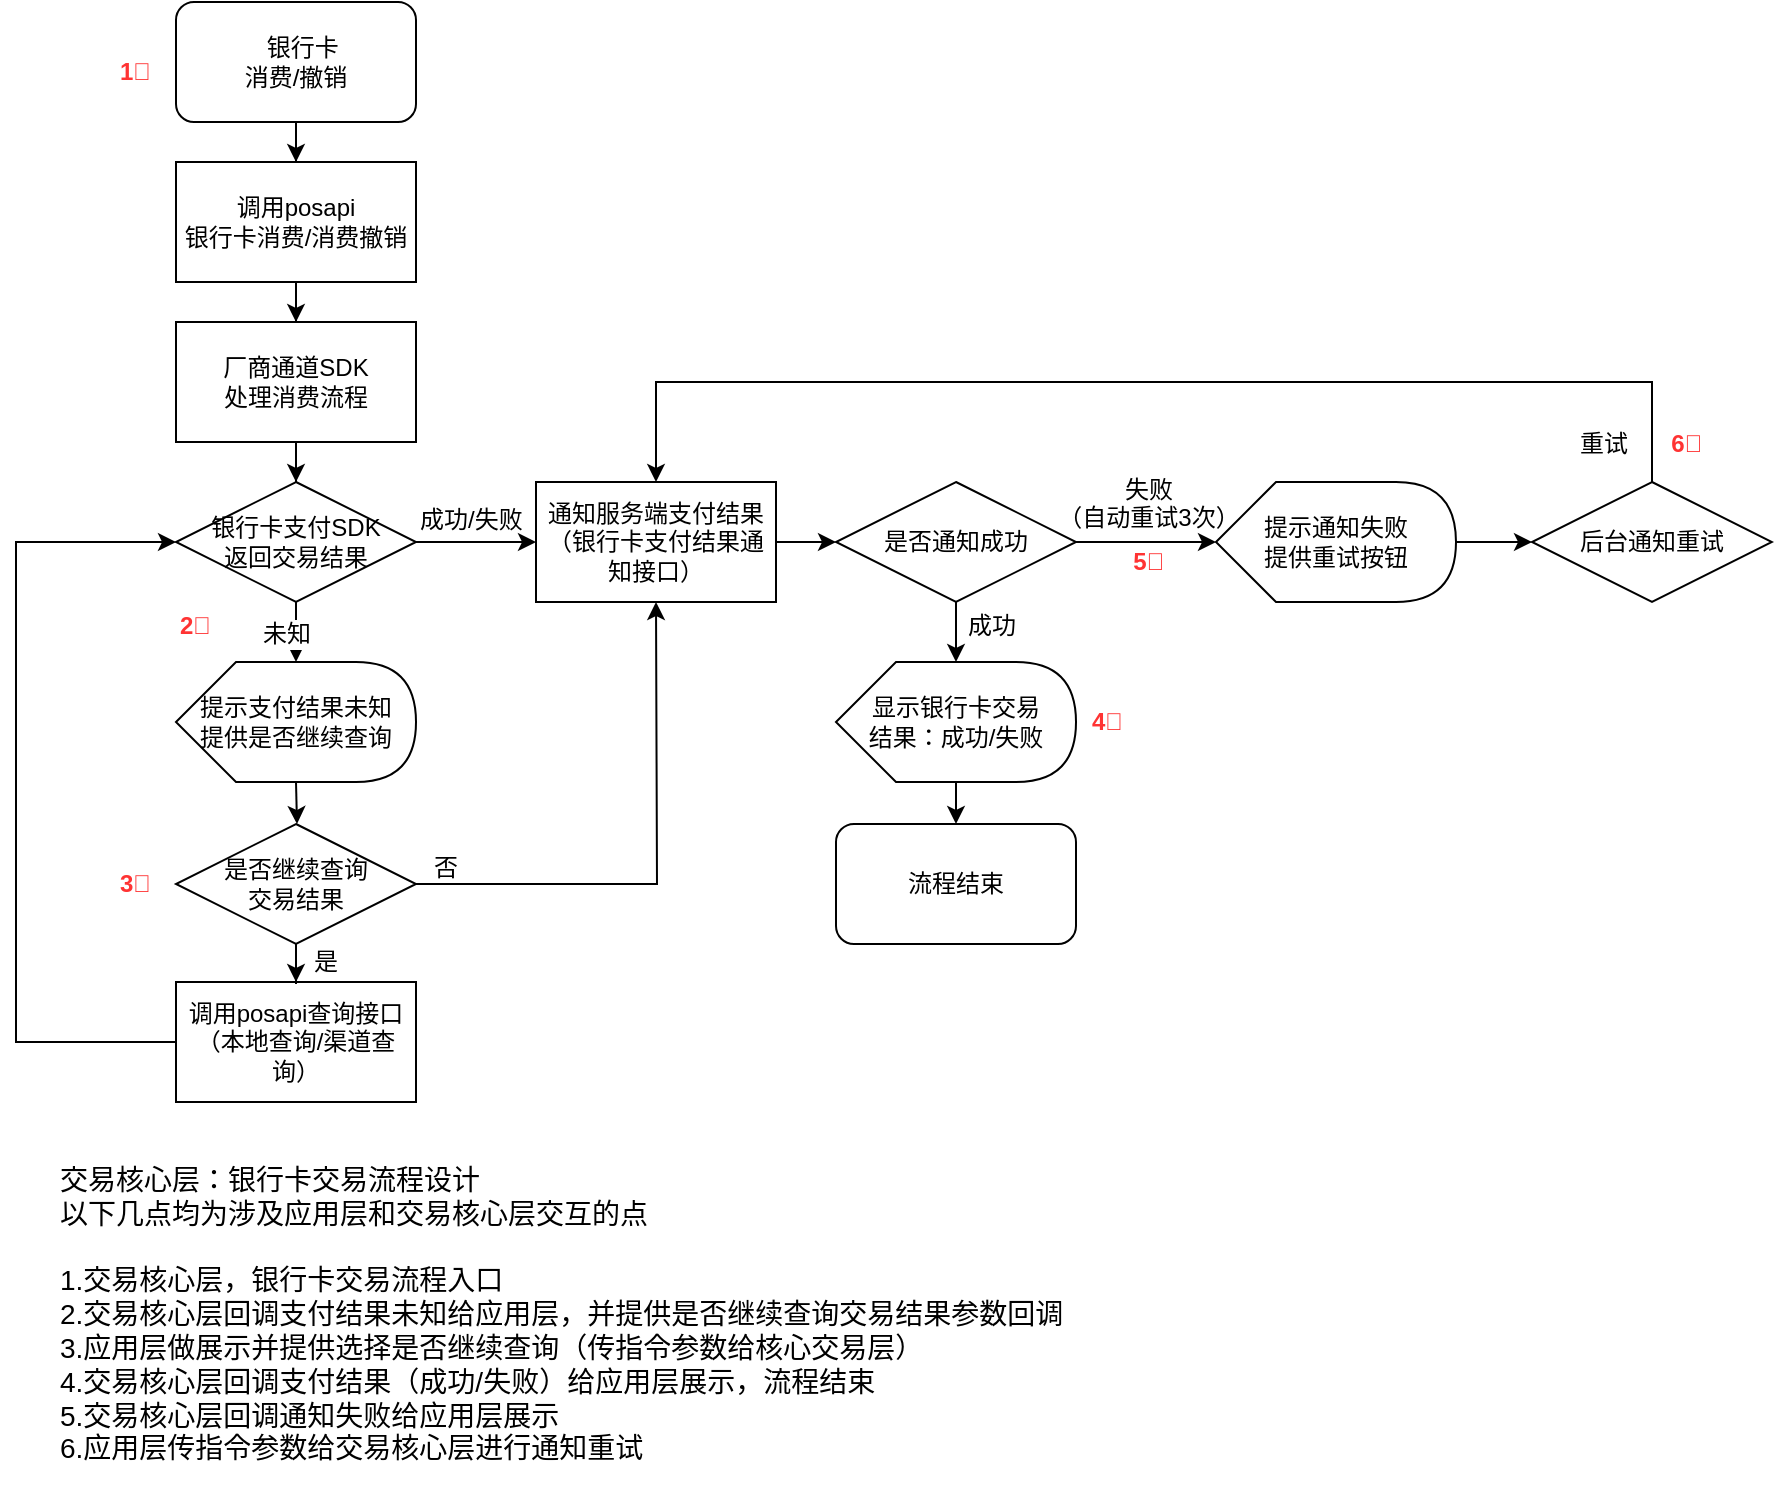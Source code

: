 <mxfile version="10.6.7" type="github"><diagram id="gk5xQnW-1J6No-NUtCR5" name="Page-1"><mxGraphModel dx="918" dy="616" grid="1" gridSize="10" guides="1" tooltips="1" connect="1" arrows="1" fold="1" page="1" pageScale="1" pageWidth="2000" pageHeight="2000" math="0" shadow="0"><root><mxCell id="0"/><mxCell id="1" parent="0"/><mxCell id="0fi4zeb0KrCC9K2vlMiQ-4" value="" style="edgeStyle=orthogonalEdgeStyle;rounded=0;orthogonalLoop=1;jettySize=auto;html=1;" edge="1" parent="1" source="0fi4zeb0KrCC9K2vlMiQ-2" target="0fi4zeb0KrCC9K2vlMiQ-3"><mxGeometry relative="1" as="geometry"/></mxCell><mxCell id="0fi4zeb0KrCC9K2vlMiQ-2" value="&amp;nbsp; 银行卡&lt;br&gt;消费/撤销&lt;br&gt;" style="rounded=1;whiteSpace=wrap;html=1;" vertex="1" parent="1"><mxGeometry x="200" y="40" width="120" height="60" as="geometry"/></mxCell><mxCell id="0fi4zeb0KrCC9K2vlMiQ-7" value="" style="edgeStyle=orthogonalEdgeStyle;rounded=0;orthogonalLoop=1;jettySize=auto;html=1;" edge="1" parent="1" source="0fi4zeb0KrCC9K2vlMiQ-3" target="0fi4zeb0KrCC9K2vlMiQ-6"><mxGeometry relative="1" as="geometry"/></mxCell><mxCell id="0fi4zeb0KrCC9K2vlMiQ-3" value="调用posapi&lt;br&gt;银行卡消费/消费撤销&lt;br&gt;" style="rounded=0;whiteSpace=wrap;html=1;" vertex="1" parent="1"><mxGeometry x="200" y="120" width="120" height="60" as="geometry"/></mxCell><mxCell id="0fi4zeb0KrCC9K2vlMiQ-10" value="" style="edgeStyle=orthogonalEdgeStyle;rounded=0;orthogonalLoop=1;jettySize=auto;html=1;" edge="1" parent="1" source="0fi4zeb0KrCC9K2vlMiQ-6" target="0fi4zeb0KrCC9K2vlMiQ-9"><mxGeometry relative="1" as="geometry"/></mxCell><mxCell id="0fi4zeb0KrCC9K2vlMiQ-6" value="厂商通道SDK&lt;br&gt;处理消费流程" style="rounded=0;whiteSpace=wrap;html=1;" vertex="1" parent="1"><mxGeometry x="200" y="200" width="120" height="60" as="geometry"/></mxCell><mxCell id="0fi4zeb0KrCC9K2vlMiQ-38" value="" style="edgeStyle=orthogonalEdgeStyle;rounded=0;orthogonalLoop=1;jettySize=auto;html=1;" edge="1" parent="1" source="0fi4zeb0KrCC9K2vlMiQ-9"><mxGeometry relative="1" as="geometry"><mxPoint x="260" y="370" as="targetPoint"/></mxGeometry></mxCell><mxCell id="0fi4zeb0KrCC9K2vlMiQ-39" value="未知" style="text;html=1;resizable=0;points=[];align=center;verticalAlign=middle;labelBackgroundColor=#ffffff;" vertex="1" connectable="0" parent="0fi4zeb0KrCC9K2vlMiQ-38"><mxGeometry x="0.07" y="5" relative="1" as="geometry"><mxPoint x="-10" y="-1" as="offset"/></mxGeometry></mxCell><mxCell id="0fi4zeb0KrCC9K2vlMiQ-58" value="" style="edgeStyle=orthogonalEdgeStyle;rounded=0;orthogonalLoop=1;jettySize=auto;html=1;" edge="1" parent="1" source="0fi4zeb0KrCC9K2vlMiQ-9"><mxGeometry relative="1" as="geometry"><mxPoint x="380" y="310" as="targetPoint"/></mxGeometry></mxCell><mxCell id="0fi4zeb0KrCC9K2vlMiQ-9" value="银行卡支付SDK&lt;br&gt;返回交易结果&lt;br&gt;" style="rhombus;whiteSpace=wrap;html=1;" vertex="1" parent="1"><mxGeometry x="200" y="280" width="120" height="60" as="geometry"/></mxCell><mxCell id="0fi4zeb0KrCC9K2vlMiQ-20" value="调用posapi查询接口&lt;br&gt;（本地查询/渠道查询）&lt;br&gt;" style="rounded=0;whiteSpace=wrap;html=1;" vertex="1" parent="1"><mxGeometry x="200" y="530" width="120" height="60" as="geometry"/></mxCell><mxCell id="0fi4zeb0KrCC9K2vlMiQ-35" value="" style="edgeStyle=orthogonalEdgeStyle;rounded=0;orthogonalLoop=1;jettySize=auto;html=1;" edge="1" parent="1" target="0fi4zeb0KrCC9K2vlMiQ-34"><mxGeometry relative="1" as="geometry"><mxPoint x="260" y="430" as="sourcePoint"/></mxGeometry></mxCell><mxCell id="0fi4zeb0KrCC9K2vlMiQ-40" style="edgeStyle=orthogonalEdgeStyle;rounded=0;orthogonalLoop=1;jettySize=auto;html=1;entryX=0;entryY=0;entryDx=60;entryDy=60;entryPerimeter=0;" edge="1" parent="1" source="0fi4zeb0KrCC9K2vlMiQ-34"><mxGeometry relative="1" as="geometry"><mxPoint x="440" y="340" as="targetPoint"/></mxGeometry></mxCell><mxCell id="0fi4zeb0KrCC9K2vlMiQ-43" style="edgeStyle=orthogonalEdgeStyle;rounded=0;orthogonalLoop=1;jettySize=auto;html=1;entryX=0;entryY=0.5;entryDx=0;entryDy=0;exitX=0;exitY=0.5;exitDx=0;exitDy=0;" edge="1" parent="1" source="0fi4zeb0KrCC9K2vlMiQ-20" target="0fi4zeb0KrCC9K2vlMiQ-9"><mxGeometry relative="1" as="geometry"><Array as="points"><mxPoint x="120" y="560"/><mxPoint x="120" y="310"/></Array></mxGeometry></mxCell><mxCell id="0fi4zeb0KrCC9K2vlMiQ-47" value="" style="edgeStyle=orthogonalEdgeStyle;rounded=0;orthogonalLoop=1;jettySize=auto;html=1;" edge="1" parent="1" source="0fi4zeb0KrCC9K2vlMiQ-34" target="0fi4zeb0KrCC9K2vlMiQ-20"><mxGeometry relative="1" as="geometry"/></mxCell><mxCell id="0fi4zeb0KrCC9K2vlMiQ-34" value="是否继续查询&lt;br&gt;交易结果&lt;br&gt;" style="rhombus;whiteSpace=wrap;html=1;" vertex="1" parent="1"><mxGeometry x="200" y="451" width="120" height="60" as="geometry"/></mxCell><mxCell id="0fi4zeb0KrCC9K2vlMiQ-42" value="否" style="text;html=1;resizable=0;points=[];autosize=1;align=left;verticalAlign=top;spacingTop=-4;" vertex="1" parent="1"><mxGeometry x="327" y="463" width="30" height="20" as="geometry"/></mxCell><mxCell id="0fi4zeb0KrCC9K2vlMiQ-48" value="是" style="text;html=1;resizable=0;points=[];autosize=1;align=left;verticalAlign=top;spacingTop=-4;" vertex="1" parent="1"><mxGeometry x="267" y="510" width="30" height="20" as="geometry"/></mxCell><mxCell id="0fi4zeb0KrCC9K2vlMiQ-54" value="&lt;span&gt;提示支付结果未知&lt;/span&gt;&lt;br&gt;&lt;span&gt;提供是否继续查询&lt;/span&gt;&lt;span&gt;&lt;br&gt;&lt;/span&gt;" style="shape=display;whiteSpace=wrap;html=1;" vertex="1" parent="1"><mxGeometry x="200" y="370" width="120" height="60" as="geometry"/></mxCell><mxCell id="0fi4zeb0KrCC9K2vlMiQ-59" value="成功/失败" style="text;html=1;resizable=0;points=[];autosize=1;align=left;verticalAlign=top;spacingTop=-4;" vertex="1" parent="1"><mxGeometry x="320" y="289" width="70" height="20" as="geometry"/></mxCell><mxCell id="0fi4zeb0KrCC9K2vlMiQ-64" value="" style="edgeStyle=orthogonalEdgeStyle;rounded=0;orthogonalLoop=1;jettySize=auto;html=1;entryX=0;entryY=0;entryDx=60;entryDy=0;entryPerimeter=0;" edge="1" parent="1" source="0fi4zeb0KrCC9K2vlMiQ-60" target="0fi4zeb0KrCC9K2vlMiQ-70"><mxGeometry relative="1" as="geometry"><mxPoint x="590" y="453" as="targetPoint"/></mxGeometry></mxCell><mxCell id="0fi4zeb0KrCC9K2vlMiQ-68" value="" style="edgeStyle=orthogonalEdgeStyle;rounded=0;orthogonalLoop=1;jettySize=auto;html=1;" edge="1" parent="1" source="0fi4zeb0KrCC9K2vlMiQ-60"><mxGeometry relative="1" as="geometry"><mxPoint x="720" y="310" as="targetPoint"/></mxGeometry></mxCell><mxCell id="0fi4zeb0KrCC9K2vlMiQ-60" value="是否通知成功" style="rhombus;whiteSpace=wrap;html=1;" vertex="1" parent="1"><mxGeometry x="530" y="280" width="120" height="60" as="geometry"/></mxCell><mxCell id="0fi4zeb0KrCC9K2vlMiQ-65" value="成功" style="text;html=1;resizable=0;points=[];autosize=1;align=left;verticalAlign=top;spacingTop=-4;" vertex="1" parent="1"><mxGeometry x="594" y="342" width="40" height="20" as="geometry"/></mxCell><mxCell id="0fi4zeb0KrCC9K2vlMiQ-71" value="" style="edgeStyle=orthogonalEdgeStyle;rounded=0;orthogonalLoop=1;jettySize=auto;html=1;" edge="1" parent="1" source="0fi4zeb0KrCC9K2vlMiQ-67" target="0fi4zeb0KrCC9K2vlMiQ-60"><mxGeometry relative="1" as="geometry"/></mxCell><mxCell id="0fi4zeb0KrCC9K2vlMiQ-67" value="通知服务端支付结果（银行卡支付结果通知接口）" style="rounded=0;whiteSpace=wrap;html=1;" vertex="1" parent="1"><mxGeometry x="380" y="280" width="120" height="60" as="geometry"/></mxCell><mxCell id="0fi4zeb0KrCC9K2vlMiQ-69" value="失败&lt;br&gt;（自动重试3次）" style="text;html=1;resizable=0;points=[];autosize=1;align=center;verticalAlign=top;spacingTop=-4;" vertex="1" parent="1"><mxGeometry x="631" y="274" width="110" height="30" as="geometry"/></mxCell><mxCell id="0fi4zeb0KrCC9K2vlMiQ-73" value="" style="edgeStyle=orthogonalEdgeStyle;rounded=0;orthogonalLoop=1;jettySize=auto;html=1;" edge="1" parent="1" source="0fi4zeb0KrCC9K2vlMiQ-70" target="0fi4zeb0KrCC9K2vlMiQ-72"><mxGeometry relative="1" as="geometry"/></mxCell><mxCell id="0fi4zeb0KrCC9K2vlMiQ-70" value="显示银行卡交易&lt;br&gt;结果：成功/失败&lt;span&gt;&lt;br&gt;&lt;/span&gt;" style="shape=display;whiteSpace=wrap;html=1;" vertex="1" parent="1"><mxGeometry x="530" y="370" width="120" height="60" as="geometry"/></mxCell><mxCell id="0fi4zeb0KrCC9K2vlMiQ-72" value="流程结束&lt;br&gt;" style="rounded=1;whiteSpace=wrap;html=1;" vertex="1" parent="1"><mxGeometry x="530" y="451" width="120" height="60" as="geometry"/></mxCell><mxCell id="0fi4zeb0KrCC9K2vlMiQ-78" value="&lt;b&gt;&lt;font color=&quot;#ff3333&quot;&gt;1⃣️&lt;br&gt;&lt;/font&gt;&lt;/b&gt;" style="text;html=1;resizable=0;points=[];autosize=1;align=left;verticalAlign=top;spacingTop=-4;" vertex="1" parent="1"><mxGeometry x="170" y="65" width="30" height="20" as="geometry"/></mxCell><mxCell id="0fi4zeb0KrCC9K2vlMiQ-79" value="&lt;b&gt;&lt;font color=&quot;#ff3333&quot;&gt;2⃣️&lt;/font&gt;&lt;/b&gt;" style="text;html=1;resizable=0;points=[];autosize=1;align=left;verticalAlign=top;spacingTop=-4;" vertex="1" parent="1"><mxGeometry x="200" y="342" width="30" height="20" as="geometry"/></mxCell><mxCell id="0fi4zeb0KrCC9K2vlMiQ-80" value="交易核心层：银行卡交易流程设计&lt;br style=&quot;font-size: 14px;&quot;&gt;以下几点均为涉及应用层和交易核心层交互的点&lt;br style=&quot;font-size: 14px;&quot;&gt;&lt;br style=&quot;font-size: 14px;&quot;&gt;1.交易核心层，银行卡交易流程入口&lt;br style=&quot;font-size: 14px;&quot;&gt;2.交易核心层回调支付结果未知给应用层，并提供是否继续查询交易结果参数回调&lt;br style=&quot;font-size: 14px;&quot;&gt;3.应用层做展示并提供选择是否继续查询（传指令参数给核心交易层）&lt;br style=&quot;font-size: 14px;&quot;&gt;4.交易核心层回调支付结果（成功/失败）给应用层展示，流程结束&lt;br style=&quot;font-size: 14px;&quot;&gt;5.交易核心层回调通知失败给应用层展示&lt;br style=&quot;font-size: 14px;&quot;&gt;6.应用层传指令参数给交易核心层进行通知重试&lt;br style=&quot;font-size: 14px;&quot;&gt;&lt;br style=&quot;font-size: 14px;&quot;&gt;" style="text;html=1;resizable=0;points=[];autosize=1;align=left;verticalAlign=top;spacingTop=-4;fontSize=14;" vertex="1" parent="1"><mxGeometry x="140" y="618" width="450" height="140" as="geometry"/></mxCell><mxCell id="0fi4zeb0KrCC9K2vlMiQ-82" value="&lt;b&gt;&lt;font color=&quot;#ff3333&quot;&gt;3⃣️&lt;/font&gt;&lt;/b&gt;" style="text;html=1;resizable=0;points=[];autosize=1;align=left;verticalAlign=top;spacingTop=-4;" vertex="1" parent="1"><mxGeometry x="170" y="471" width="30" height="20" as="geometry"/></mxCell><mxCell id="0fi4zeb0KrCC9K2vlMiQ-83" value="&lt;b&gt;&lt;font color=&quot;#ff3333&quot;&gt;4⃣️&lt;/font&gt;&lt;/b&gt;" style="text;html=1;resizable=0;points=[];autosize=1;align=left;verticalAlign=top;spacingTop=-4;" vertex="1" parent="1"><mxGeometry x="656" y="390" width="30" height="20" as="geometry"/></mxCell><mxCell id="0fi4zeb0KrCC9K2vlMiQ-87" value="" style="edgeStyle=orthogonalEdgeStyle;rounded=0;orthogonalLoop=1;jettySize=auto;html=1;" edge="1" parent="1" source="0fi4zeb0KrCC9K2vlMiQ-84" target="0fi4zeb0KrCC9K2vlMiQ-86"><mxGeometry relative="1" as="geometry"/></mxCell><mxCell id="0fi4zeb0KrCC9K2vlMiQ-84" value="&lt;span&gt;提示通知失败&lt;br&gt;&lt;/span&gt;&lt;span&gt;提供重试按钮&lt;br&gt;&lt;/span&gt;" style="shape=display;whiteSpace=wrap;html=1;" vertex="1" parent="1"><mxGeometry x="720" y="280" width="120" height="60" as="geometry"/></mxCell><mxCell id="0fi4zeb0KrCC9K2vlMiQ-85" value="&lt;font color=&quot;#ff3333&quot;&gt;&lt;b&gt;5⃣️&lt;/b&gt;&lt;/font&gt;" style="text;html=1;resizable=0;points=[];autosize=1;align=center;verticalAlign=top;spacingTop=-4;" vertex="1" parent="1"><mxGeometry x="671" y="310" width="30" height="20" as="geometry"/></mxCell><mxCell id="0fi4zeb0KrCC9K2vlMiQ-88" style="edgeStyle=orthogonalEdgeStyle;rounded=0;orthogonalLoop=1;jettySize=auto;html=1;entryX=0.5;entryY=0;entryDx=0;entryDy=0;" edge="1" parent="1" source="0fi4zeb0KrCC9K2vlMiQ-86" target="0fi4zeb0KrCC9K2vlMiQ-67"><mxGeometry relative="1" as="geometry"><Array as="points"><mxPoint x="938" y="230"/><mxPoint x="440" y="230"/></Array></mxGeometry></mxCell><mxCell id="0fi4zeb0KrCC9K2vlMiQ-86" value="后台通知重试" style="rhombus;whiteSpace=wrap;html=1;" vertex="1" parent="1"><mxGeometry x="878" y="280" width="120" height="60" as="geometry"/></mxCell><mxCell id="0fi4zeb0KrCC9K2vlMiQ-89" value="重试" style="text;html=1;resizable=0;points=[];autosize=1;align=left;verticalAlign=top;spacingTop=-4;" vertex="1" parent="1"><mxGeometry x="900" y="251" width="40" height="20" as="geometry"/></mxCell><mxCell id="0fi4zeb0KrCC9K2vlMiQ-92" value="&lt;font color=&quot;#ff3333&quot;&gt;&lt;b&gt;6⃣️&lt;/b&gt;&lt;/font&gt;" style="text;html=1;resizable=0;points=[];autosize=1;align=center;verticalAlign=top;spacingTop=-4;" vertex="1" parent="1"><mxGeometry x="940" y="251" width="30" height="20" as="geometry"/></mxCell></root></mxGraphModel></diagram></mxfile>